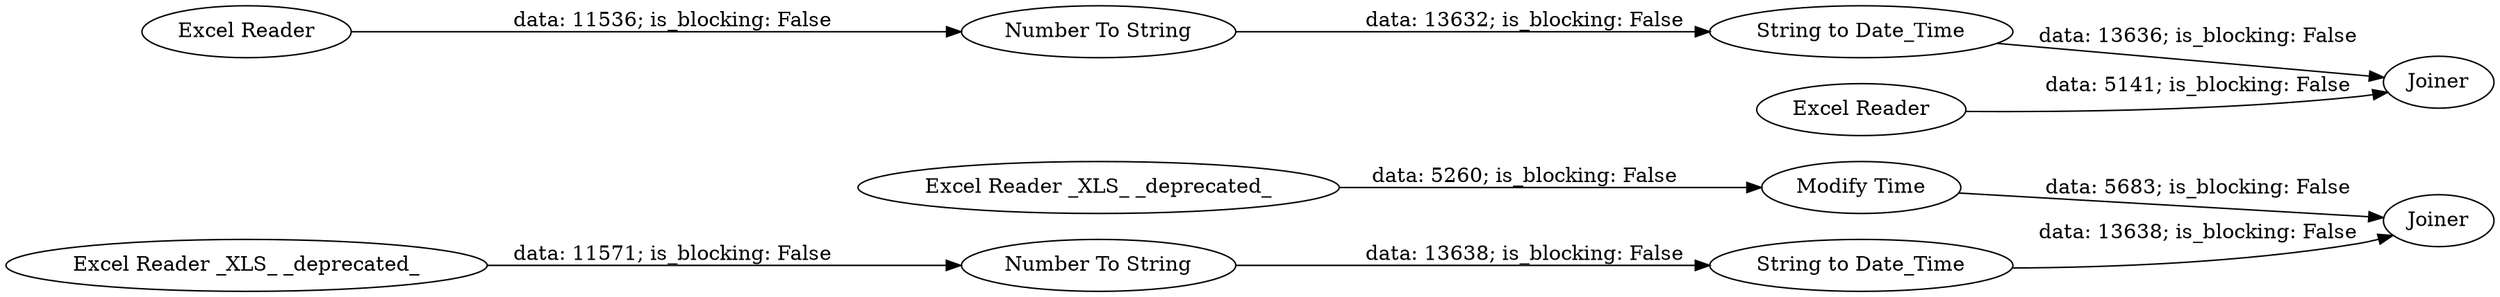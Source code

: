 digraph {
	"-2535567473547078460_66" [label="String to Date_Time"]
	"-2535567473547078460_77" [label="Excel Reader"]
	"-2535567473547078460_72" [label=Joiner]
	"-2535567473547078460_80" [label="Excel Reader"]
	"-2535567473547078460_78" [label="Number To String"]
	"-2535567473547078460_79" [label="String to Date_Time"]
	"-2535567473547078460_3" [label="Excel Reader _XLS_ _deprecated_"]
	"-2535567473547078460_2" [label="Excel Reader _XLS_ _deprecated_"]
	"-2535567473547078460_68" [label="Modify Time"]
	"-2535567473547078460_81" [label=Joiner]
	"-2535567473547078460_70" [label="Number To String"]
	"-2535567473547078460_66" -> "-2535567473547078460_72" [label="data: 13638; is_blocking: False"]
	"-2535567473547078460_78" -> "-2535567473547078460_79" [label="data: 13632; is_blocking: False"]
	"-2535567473547078460_68" -> "-2535567473547078460_72" [label="data: 5683; is_blocking: False"]
	"-2535567473547078460_80" -> "-2535567473547078460_81" [label="data: 5141; is_blocking: False"]
	"-2535567473547078460_3" -> "-2535567473547078460_70" [label="data: 11571; is_blocking: False"]
	"-2535567473547078460_77" -> "-2535567473547078460_78" [label="data: 11536; is_blocking: False"]
	"-2535567473547078460_79" -> "-2535567473547078460_81" [label="data: 13636; is_blocking: False"]
	"-2535567473547078460_70" -> "-2535567473547078460_66" [label="data: 13638; is_blocking: False"]
	"-2535567473547078460_2" -> "-2535567473547078460_68" [label="data: 5260; is_blocking: False"]
	rankdir=LR
}

